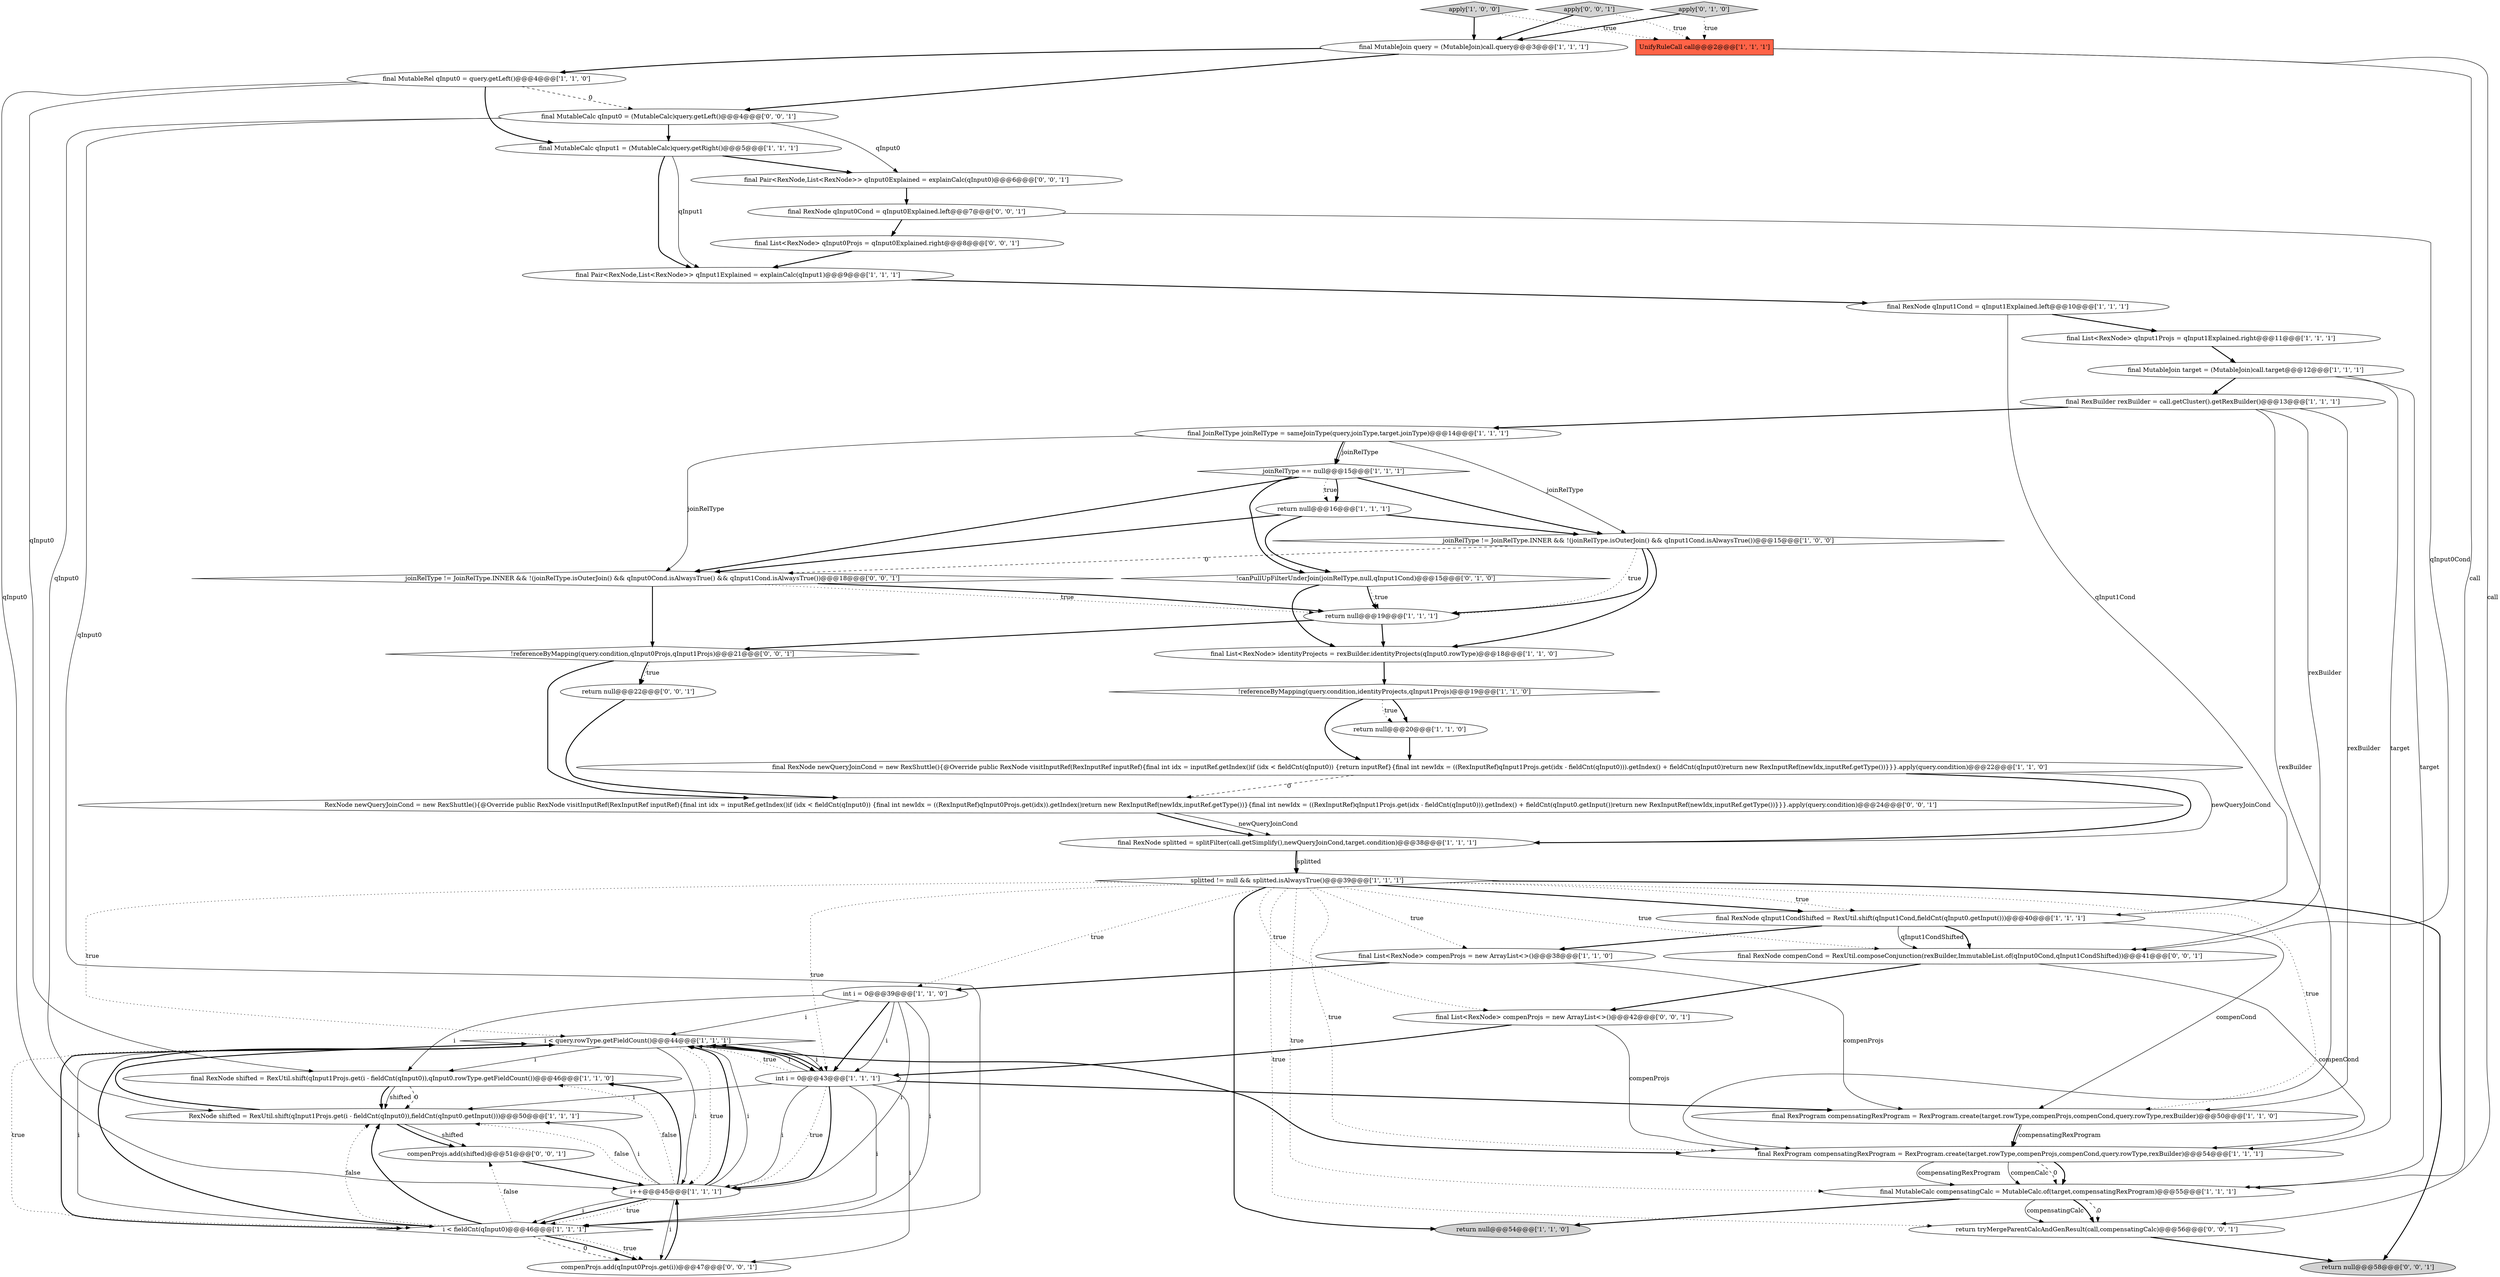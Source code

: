 digraph {
12 [style = filled, label = "final RexProgram compensatingRexProgram = RexProgram.create(target.rowType,compenProjs,compenCond,query.rowType,rexBuilder)@@@50@@@['1', '1', '0']", fillcolor = white, shape = ellipse image = "AAA0AAABBB1BBB"];
4 [style = filled, label = "return null@@@16@@@['1', '1', '1']", fillcolor = white, shape = ellipse image = "AAA0AAABBB1BBB"];
18 [style = filled, label = "return null@@@20@@@['1', '1', '0']", fillcolor = white, shape = ellipse image = "AAA0AAABBB1BBB"];
16 [style = filled, label = "final MutableRel qInput0 = query.getLeft()@@@4@@@['1', '1', '0']", fillcolor = white, shape = ellipse image = "AAA0AAABBB1BBB"];
28 [style = filled, label = "return null@@@54@@@['1', '1', '0']", fillcolor = lightgray, shape = ellipse image = "AAA0AAABBB1BBB"];
36 [style = filled, label = "return tryMergeParentCalcAndGenResult(call,compensatingCalc)@@@56@@@['0', '0', '1']", fillcolor = white, shape = ellipse image = "AAA0AAABBB3BBB"];
22 [style = filled, label = "final RexProgram compensatingRexProgram = RexProgram.create(target.rowType,compenProjs,compenCond,query.rowType,rexBuilder)@@@54@@@['1', '1', '1']", fillcolor = white, shape = ellipse image = "AAA0AAABBB1BBB"];
39 [style = filled, label = "final List<RexNode> qInput0Projs = qInput0Explained.right@@@8@@@['0', '0', '1']", fillcolor = white, shape = ellipse image = "AAA0AAABBB3BBB"];
32 [style = filled, label = "int i = 0@@@39@@@['1', '1', '0']", fillcolor = white, shape = ellipse image = "AAA0AAABBB1BBB"];
34 [style = filled, label = "!canPullUpFilterUnderJoin(joinRelType,null,qInput1Cond)@@@15@@@['0', '1', '0']", fillcolor = white, shape = diamond image = "AAA0AAABBB2BBB"];
37 [style = filled, label = "final List<RexNode> compenProjs = new ArrayList<>()@@@42@@@['0', '0', '1']", fillcolor = white, shape = ellipse image = "AAA0AAABBB3BBB"];
21 [style = filled, label = "i < query.rowType.getFieldCount()@@@44@@@['1', '1', '1']", fillcolor = white, shape = diamond image = "AAA0AAABBB1BBB"];
3 [style = filled, label = "final JoinRelType joinRelType = sameJoinType(query.joinType,target.joinType)@@@14@@@['1', '1', '1']", fillcolor = white, shape = ellipse image = "AAA0AAABBB1BBB"];
10 [style = filled, label = "joinRelType != JoinRelType.INNER && !(joinRelType.isOuterJoin() && qInput1Cond.isAlwaysTrue())@@@15@@@['1', '0', '0']", fillcolor = white, shape = diamond image = "AAA0AAABBB1BBB"];
26 [style = filled, label = "UnifyRuleCall call@@@2@@@['1', '1', '1']", fillcolor = tomato, shape = box image = "AAA0AAABBB1BBB"];
6 [style = filled, label = "final RexNode qInput1CondShifted = RexUtil.shift(qInput1Cond,fieldCnt(qInput0.getInput()))@@@40@@@['1', '1', '1']", fillcolor = white, shape = ellipse image = "AAA0AAABBB1BBB"];
19 [style = filled, label = "final MutableJoin target = (MutableJoin)call.target@@@12@@@['1', '1', '1']", fillcolor = white, shape = ellipse image = "AAA0AAABBB1BBB"];
45 [style = filled, label = "!referenceByMapping(query.condition,qInput0Projs,qInput1Projs)@@@21@@@['0', '0', '1']", fillcolor = white, shape = diamond image = "AAA0AAABBB3BBB"];
38 [style = filled, label = "final Pair<RexNode,List<RexNode>> qInput0Explained = explainCalc(qInput0)@@@6@@@['0', '0', '1']", fillcolor = white, shape = ellipse image = "AAA0AAABBB3BBB"];
31 [style = filled, label = "final RexNode shifted = RexUtil.shift(qInput1Projs.get(i - fieldCnt(qInput0)),qInput0.rowType.getFieldCount())@@@46@@@['1', '1', '0']", fillcolor = white, shape = ellipse image = "AAA0AAABBB1BBB"];
42 [style = filled, label = "apply['0', '0', '1']", fillcolor = lightgray, shape = diamond image = "AAA0AAABBB3BBB"];
47 [style = filled, label = "return null@@@58@@@['0', '0', '1']", fillcolor = lightgray, shape = ellipse image = "AAA0AAABBB3BBB"];
24 [style = filled, label = "i < fieldCnt(qInput0)@@@46@@@['1', '1', '1']", fillcolor = white, shape = diamond image = "AAA0AAABBB1BBB"];
29 [style = filled, label = "final List<RexNode> qInput1Projs = qInput1Explained.right@@@11@@@['1', '1', '1']", fillcolor = white, shape = ellipse image = "AAA0AAABBB1BBB"];
5 [style = filled, label = "RexNode shifted = RexUtil.shift(qInput1Projs.get(i - fieldCnt(qInput0)),fieldCnt(qInput0.getInput()))@@@50@@@['1', '1', '1']", fillcolor = white, shape = ellipse image = "AAA0AAABBB1BBB"];
13 [style = filled, label = "int i = 0@@@43@@@['1', '1', '1']", fillcolor = white, shape = ellipse image = "AAA0AAABBB1BBB"];
35 [style = filled, label = "apply['0', '1', '0']", fillcolor = lightgray, shape = diamond image = "AAA0AAABBB2BBB"];
40 [style = filled, label = "final RexNode compenCond = RexUtil.composeConjunction(rexBuilder,ImmutableList.of(qInput0Cond,qInput1CondShifted))@@@41@@@['0', '0', '1']", fillcolor = white, shape = ellipse image = "AAA0AAABBB3BBB"];
49 [style = filled, label = "joinRelType != JoinRelType.INNER && !(joinRelType.isOuterJoin() && qInput0Cond.isAlwaysTrue() && qInput1Cond.isAlwaysTrue())@@@18@@@['0', '0', '1']", fillcolor = white, shape = diamond image = "AAA0AAABBB3BBB"];
50 [style = filled, label = "return null@@@22@@@['0', '0', '1']", fillcolor = white, shape = ellipse image = "AAA0AAABBB3BBB"];
25 [style = filled, label = "i++@@@45@@@['1', '1', '1']", fillcolor = white, shape = ellipse image = "AAA0AAABBB1BBB"];
20 [style = filled, label = "splitted != null && splitted.isAlwaysTrue()@@@39@@@['1', '1', '1']", fillcolor = white, shape = diamond image = "AAA0AAABBB1BBB"];
48 [style = filled, label = "final MutableCalc qInput0 = (MutableCalc)query.getLeft()@@@4@@@['0', '0', '1']", fillcolor = white, shape = ellipse image = "AAA0AAABBB3BBB"];
46 [style = filled, label = "compenProjs.add(shifted)@@@51@@@['0', '0', '1']", fillcolor = white, shape = ellipse image = "AAA0AAABBB3BBB"];
44 [style = filled, label = "final RexNode qInput0Cond = qInput0Explained.left@@@7@@@['0', '0', '1']", fillcolor = white, shape = ellipse image = "AAA0AAABBB3BBB"];
9 [style = filled, label = "return null@@@19@@@['1', '1', '1']", fillcolor = white, shape = ellipse image = "AAA0AAABBB1BBB"];
41 [style = filled, label = "compenProjs.add(qInput0Projs.get(i))@@@47@@@['0', '0', '1']", fillcolor = white, shape = ellipse image = "AAA0AAABBB3BBB"];
30 [style = filled, label = "final MutableJoin query = (MutableJoin)call.query@@@3@@@['1', '1', '1']", fillcolor = white, shape = ellipse image = "AAA0AAABBB1BBB"];
2 [style = filled, label = "final RexBuilder rexBuilder = call.getCluster().getRexBuilder()@@@13@@@['1', '1', '1']", fillcolor = white, shape = ellipse image = "AAA0AAABBB1BBB"];
11 [style = filled, label = "final List<RexNode> compenProjs = new ArrayList<>()@@@38@@@['1', '1', '0']", fillcolor = white, shape = ellipse image = "AAA0AAABBB1BBB"];
17 [style = filled, label = "joinRelType == null@@@15@@@['1', '1', '1']", fillcolor = white, shape = diamond image = "AAA0AAABBB1BBB"];
8 [style = filled, label = "apply['1', '0', '0']", fillcolor = lightgray, shape = diamond image = "AAA0AAABBB1BBB"];
14 [style = filled, label = "final Pair<RexNode,List<RexNode>> qInput1Explained = explainCalc(qInput1)@@@9@@@['1', '1', '1']", fillcolor = white, shape = ellipse image = "AAA0AAABBB1BBB"];
23 [style = filled, label = "final RexNode splitted = splitFilter(call.getSimplify(),newQueryJoinCond,target.condition)@@@38@@@['1', '1', '1']", fillcolor = white, shape = ellipse image = "AAA0AAABBB1BBB"];
33 [style = filled, label = "!referenceByMapping(query.condition,identityProjects,qInput1Projs)@@@19@@@['1', '1', '0']", fillcolor = white, shape = diamond image = "AAA0AAABBB1BBB"];
0 [style = filled, label = "final RexNode qInput1Cond = qInput1Explained.left@@@10@@@['1', '1', '1']", fillcolor = white, shape = ellipse image = "AAA0AAABBB1BBB"];
27 [style = filled, label = "final MutableCalc qInput1 = (MutableCalc)query.getRight()@@@5@@@['1', '1', '1']", fillcolor = white, shape = ellipse image = "AAA0AAABBB1BBB"];
15 [style = filled, label = "final MutableCalc compensatingCalc = MutableCalc.of(target,compensatingRexProgram)@@@55@@@['1', '1', '1']", fillcolor = white, shape = ellipse image = "AAA0AAABBB1BBB"];
43 [style = filled, label = "RexNode newQueryJoinCond = new RexShuttle(){@Override public RexNode visitInputRef(RexInputRef inputRef){final int idx = inputRef.getIndex()if (idx < fieldCnt(qInput0)) {final int newIdx = ((RexInputRef)qInput0Projs.get(idx)).getIndex()return new RexInputRef(newIdx,inputRef.getType())}{final int newIdx = ((RexInputRef)qInput1Projs.get(idx - fieldCnt(qInput0))).getIndex() + fieldCnt(qInput0.getInput())return new RexInputRef(newIdx,inputRef.getType())}}}.apply(query.condition)@@@24@@@['0', '0', '1']", fillcolor = white, shape = ellipse image = "AAA0AAABBB3BBB"];
7 [style = filled, label = "final RexNode newQueryJoinCond = new RexShuttle(){@Override public RexNode visitInputRef(RexInputRef inputRef){final int idx = inputRef.getIndex()if (idx < fieldCnt(qInput0)) {return inputRef}{final int newIdx = ((RexInputRef)qInput1Projs.get(idx - fieldCnt(qInput0))).getIndex() + fieldCnt(qInput0)return new RexInputRef(newIdx,inputRef.getType())}}}.apply(query.condition)@@@22@@@['1', '1', '0']", fillcolor = white, shape = ellipse image = "AAA0AAABBB1BBB"];
1 [style = filled, label = "final List<RexNode> identityProjects = rexBuilder.identityProjects(qInput0.rowType)@@@18@@@['1', '1', '0']", fillcolor = white, shape = ellipse image = "AAA0AAABBB1BBB"];
8->30 [style = bold, label=""];
27->38 [style = bold, label=""];
22->15 [style = bold, label=""];
34->9 [style = bold, label=""];
46->25 [style = bold, label=""];
20->11 [style = dotted, label="true"];
38->44 [style = bold, label=""];
31->5 [style = dashed, label="0"];
32->13 [style = solid, label="i"];
39->14 [style = bold, label=""];
35->26 [style = dotted, label="true"];
20->36 [style = dotted, label="true"];
3->10 [style = solid, label="joinRelType"];
21->24 [style = bold, label=""];
34->9 [style = dotted, label="true"];
43->23 [style = solid, label="newQueryJoinCond"];
48->27 [style = bold, label=""];
43->23 [style = bold, label=""];
20->40 [style = dotted, label="true"];
19->22 [style = solid, label="target"];
25->31 [style = bold, label=""];
12->22 [style = solid, label="compensatingRexProgram"];
24->5 [style = dotted, label="false"];
6->12 [style = solid, label="compenCond"];
1->33 [style = bold, label=""];
45->43 [style = bold, label=""];
21->24 [style = dotted, label="true"];
33->18 [style = bold, label=""];
24->21 [style = bold, label=""];
13->21 [style = dotted, label="true"];
6->11 [style = bold, label=""];
23->20 [style = solid, label="splitted"];
10->49 [style = dashed, label="0"];
20->13 [style = dotted, label="true"];
48->24 [style = solid, label="qInput0"];
5->46 [style = solid, label="shifted"];
12->22 [style = bold, label=""];
20->15 [style = dotted, label="true"];
25->21 [style = bold, label=""];
40->37 [style = bold, label=""];
21->13 [style = bold, label=""];
33->7 [style = bold, label=""];
13->25 [style = bold, label=""];
13->21 [style = solid, label="i"];
24->41 [style = dashed, label="0"];
42->26 [style = dotted, label="true"];
50->43 [style = bold, label=""];
32->21 [style = solid, label="i"];
13->25 [style = solid, label="i"];
21->31 [style = solid, label="i"];
13->25 [style = dotted, label="true"];
25->5 [style = solid, label="i"];
31->5 [style = bold, label=""];
7->43 [style = dashed, label="0"];
26->15 [style = solid, label="call"];
0->29 [style = bold, label=""];
19->2 [style = bold, label=""];
21->13 [style = solid, label="i"];
15->36 [style = dashed, label="0"];
7->23 [style = solid, label="newQueryJoinCond"];
45->50 [style = dotted, label="true"];
24->5 [style = bold, label=""];
15->36 [style = solid, label="compensatingCalc"];
5->21 [style = bold, label=""];
25->24 [style = bold, label=""];
19->15 [style = solid, label="target"];
17->34 [style = bold, label=""];
16->48 [style = dashed, label="0"];
13->12 [style = bold, label=""];
31->5 [style = solid, label="shifted"];
21->22 [style = bold, label=""];
7->23 [style = bold, label=""];
33->18 [style = dotted, label="true"];
24->46 [style = dotted, label="false"];
32->25 [style = solid, label="i"];
20->22 [style = dotted, label="true"];
9->1 [style = bold, label=""];
18->7 [style = bold, label=""];
10->1 [style = bold, label=""];
37->13 [style = bold, label=""];
20->6 [style = dotted, label="true"];
15->36 [style = bold, label=""];
40->22 [style = solid, label="compenCond"];
17->10 [style = bold, label=""];
25->21 [style = solid, label="i"];
4->10 [style = bold, label=""];
49->45 [style = bold, label=""];
23->20 [style = bold, label=""];
32->24 [style = solid, label="i"];
3->17 [style = solid, label="joinRelType"];
16->27 [style = bold, label=""];
27->14 [style = bold, label=""];
3->49 [style = solid, label="joinRelType"];
17->4 [style = dotted, label="true"];
48->5 [style = solid, label="qInput0"];
2->3 [style = bold, label=""];
49->9 [style = dotted, label="true"];
37->22 [style = solid, label="compenProjs"];
13->5 [style = solid, label="i"];
25->24 [style = dotted, label="true"];
11->32 [style = bold, label=""];
10->9 [style = dotted, label="true"];
16->31 [style = solid, label="qInput0"];
24->41 [style = bold, label=""];
21->25 [style = solid, label="i"];
6->40 [style = solid, label="qInput1CondShifted"];
22->15 [style = solid, label="compensatingRexProgram"];
11->12 [style = solid, label="compenProjs"];
21->25 [style = dotted, label="true"];
20->37 [style = dotted, label="true"];
32->31 [style = solid, label="i"];
29->19 [style = bold, label=""];
15->28 [style = bold, label=""];
17->49 [style = bold, label=""];
25->5 [style = dotted, label="false"];
13->24 [style = solid, label="i"];
22->15 [style = solid, label="compenCalc"];
44->40 [style = solid, label="qInput0Cond"];
3->17 [style = bold, label=""];
10->9 [style = bold, label=""];
35->30 [style = bold, label=""];
17->4 [style = bold, label=""];
48->38 [style = solid, label="qInput0"];
4->34 [style = bold, label=""];
2->12 [style = solid, label="rexBuilder"];
2->22 [style = solid, label="rexBuilder"];
8->26 [style = dotted, label="true"];
24->41 [style = dotted, label="true"];
36->47 [style = bold, label=""];
27->14 [style = solid, label="qInput1"];
25->41 [style = solid, label="i"];
2->40 [style = solid, label="rexBuilder"];
34->1 [style = bold, label=""];
20->28 [style = bold, label=""];
21->24 [style = solid, label="i"];
20->21 [style = dotted, label="true"];
20->6 [style = bold, label=""];
44->39 [style = bold, label=""];
0->6 [style = solid, label="qInput1Cond"];
20->47 [style = bold, label=""];
13->41 [style = solid, label="i"];
26->36 [style = solid, label="call"];
22->15 [style = dashed, label="0"];
25->31 [style = dotted, label="false"];
14->0 [style = bold, label=""];
4->49 [style = bold, label=""];
42->30 [style = bold, label=""];
45->50 [style = bold, label=""];
6->40 [style = bold, label=""];
9->45 [style = bold, label=""];
25->24 [style = solid, label="i"];
20->12 [style = dotted, label="true"];
41->25 [style = bold, label=""];
30->48 [style = bold, label=""];
32->13 [style = bold, label=""];
30->16 [style = bold, label=""];
49->9 [style = bold, label=""];
13->21 [style = bold, label=""];
5->46 [style = bold, label=""];
20->32 [style = dotted, label="true"];
16->25 [style = solid, label="qInput0"];
}
